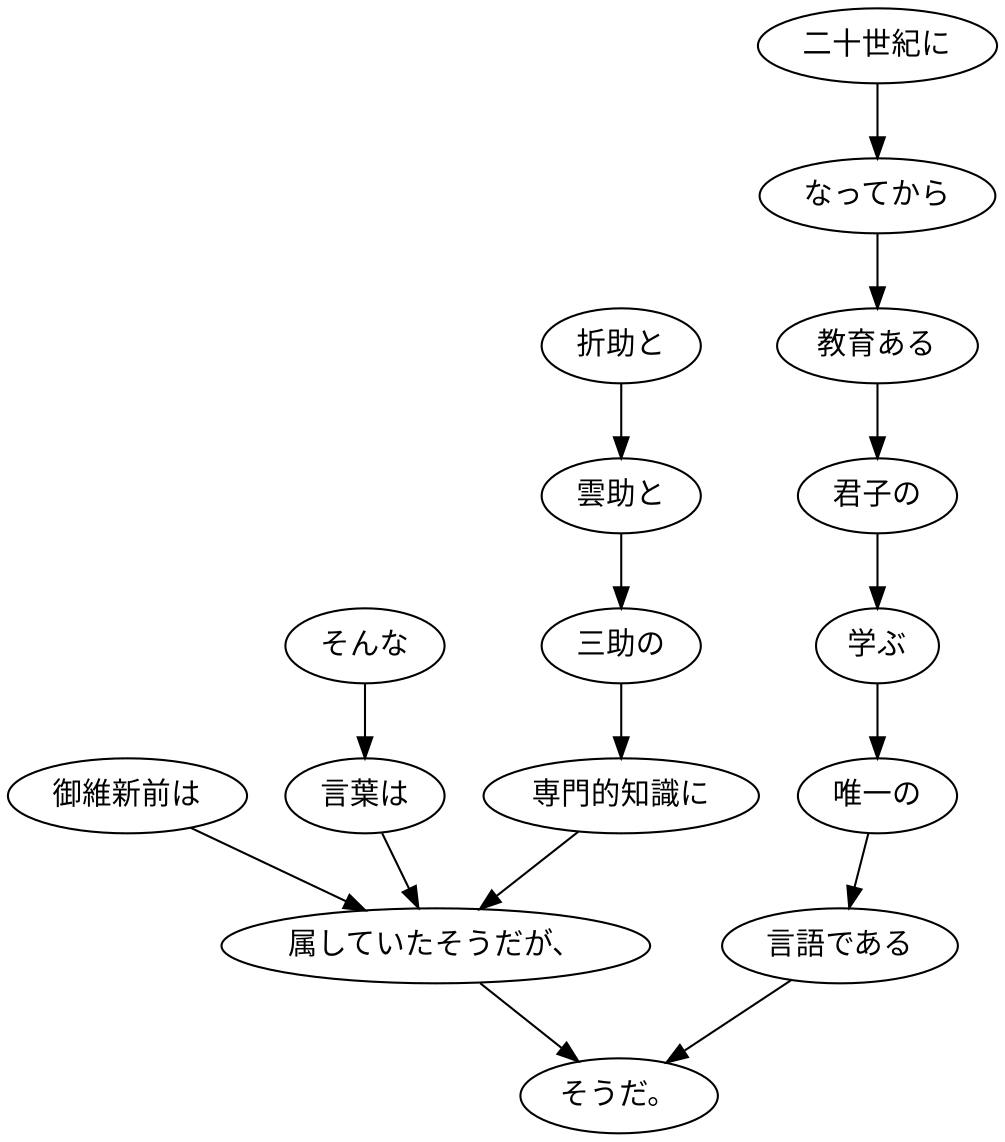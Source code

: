 digraph graph4733 {
	node0 [label="そんな"];
	node1 [label="言葉は"];
	node2 [label="御維新前は"];
	node3 [label="折助と"];
	node4 [label="雲助と"];
	node5 [label="三助の"];
	node6 [label="専門的知識に"];
	node7 [label="属していたそうだが、"];
	node8 [label="二十世紀に"];
	node9 [label="なってから"];
	node10 [label="教育ある"];
	node11 [label="君子の"];
	node12 [label="学ぶ"];
	node13 [label="唯一の"];
	node14 [label="言語である"];
	node15 [label="そうだ。"];
	node0 -> node1;
	node1 -> node7;
	node2 -> node7;
	node3 -> node4;
	node4 -> node5;
	node5 -> node6;
	node6 -> node7;
	node7 -> node15;
	node8 -> node9;
	node9 -> node10;
	node10 -> node11;
	node11 -> node12;
	node12 -> node13;
	node13 -> node14;
	node14 -> node15;
}
